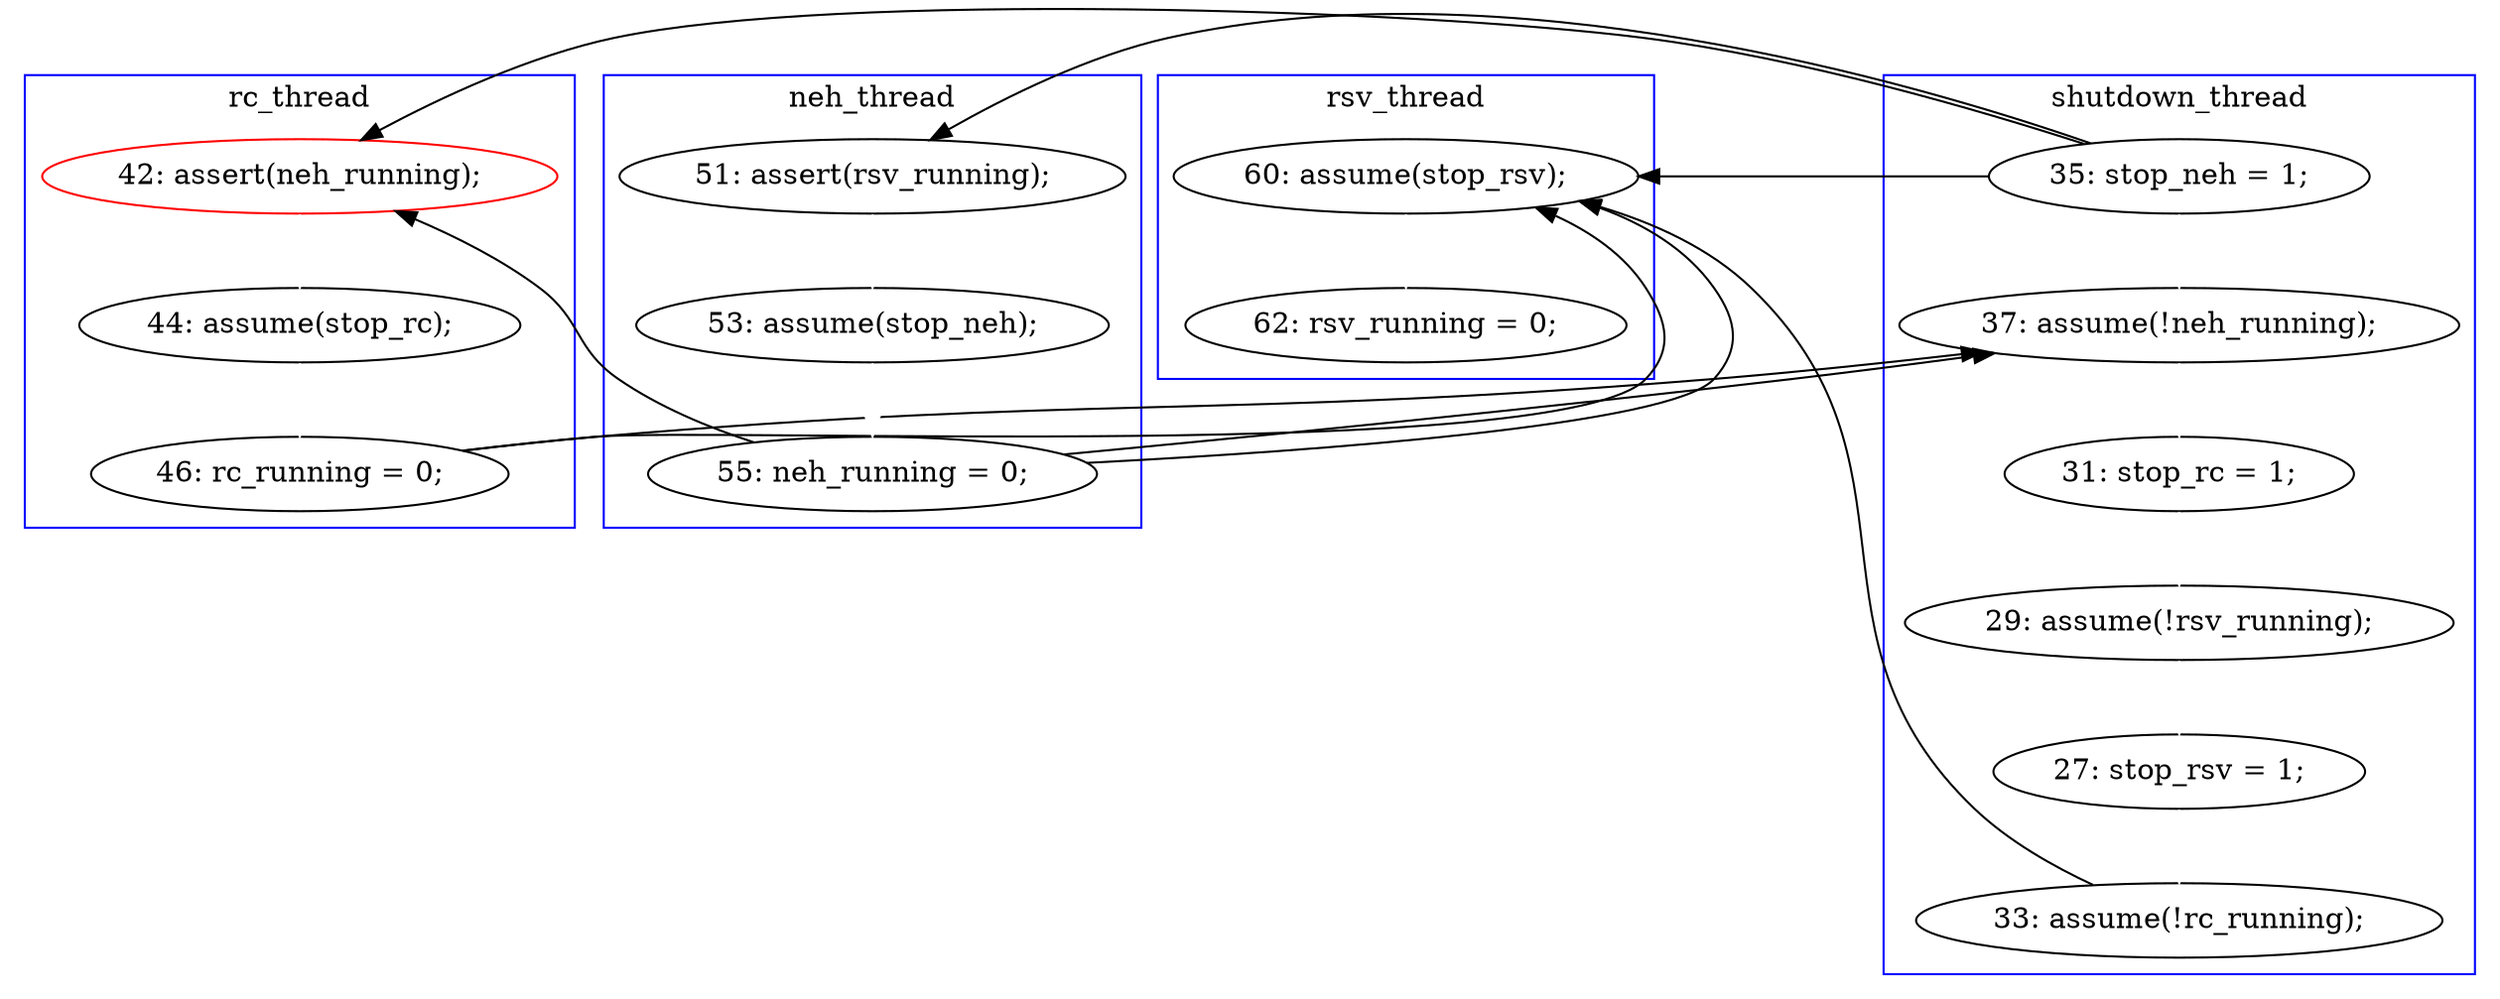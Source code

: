 digraph Counterexample {
	25 -> 28 [color = black, style = solid, constraint = false]
	17 -> 18 [color = white, style = solid]
	16 -> 35 [color = black, style = solid, constraint = false]
	18 -> 19 [color = white, style = solid]
	19 -> 23 [color = black, style = solid, constraint = false]
	19 -> 35 [color = black, style = solid, constraint = false]
	28 -> 29 [color = white, style = solid]
	16 -> 17 [color = black, style = solid, constraint = false]
	24 -> 25 [color = white, style = solid]
	29 -> 30 [color = white, style = solid]
	23 -> 24 [color = white, style = solid]
	32 -> 35 [color = black, style = solid, constraint = false]
	31 -> 32 [color = white, style = solid]
	16 -> 28 [color = white, style = solid]
	19 -> 28 [color = black, style = solid, constraint = false]
	25 -> 35 [color = black, style = solid, constraint = false]
	35 -> 36 [color = white, style = solid]
	30 -> 31 [color = white, style = solid]
	16 -> 23 [color = black, style = solid, constraint = false]
	subgraph cluster4 {
		label = rsv_thread
		color = blue
		35  [label = "60: assume(stop_rsv);"]
		36  [label = "62: rsv_running = 0;"]
	}
	subgraph cluster2 {
		label = rc_thread
		color = blue
		24  [label = "44: assume(stop_rc);"]
		23  [label = "42: assert(neh_running);", color = red]
		25  [label = "46: rc_running = 0;"]
	}
	subgraph cluster3 {
		label = neh_thread
		color = blue
		18  [label = "53: assume(stop_neh);"]
		17  [label = "51: assert(rsv_running);"]
		19  [label = "55: neh_running = 0;"]
	}
	subgraph cluster1 {
		label = shutdown_thread
		color = blue
		28  [label = "37: assume(!neh_running);"]
		16  [label = "35: stop_neh = 1;"]
		30  [label = "29: assume(!rsv_running);"]
		32  [label = "33: assume(!rc_running);"]
		31  [label = "27: stop_rsv = 1;"]
		29  [label = "31: stop_rc = 1;"]
	}
}